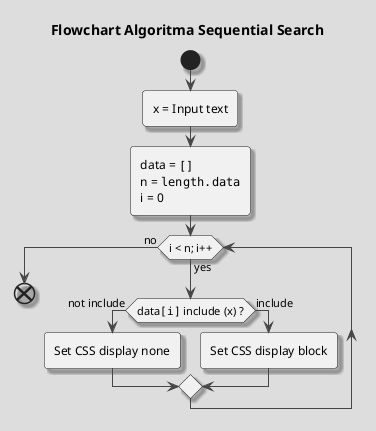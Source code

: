 @startuml
title Flowchart Algoritma Sequential Search
!theme toy
skinparam shadowing true

start
  :x = Input text;
  :data = ""[]""
  n = ""length.data""
  i = 0;

while (i < n; i++) is (yes)

  if (data""[i]"" include (x) ?) is (not include) then
    :Set CSS display none;
  else (include)
    :Set CSS display block;
  endif
endwhile (no)
end
@enduml
